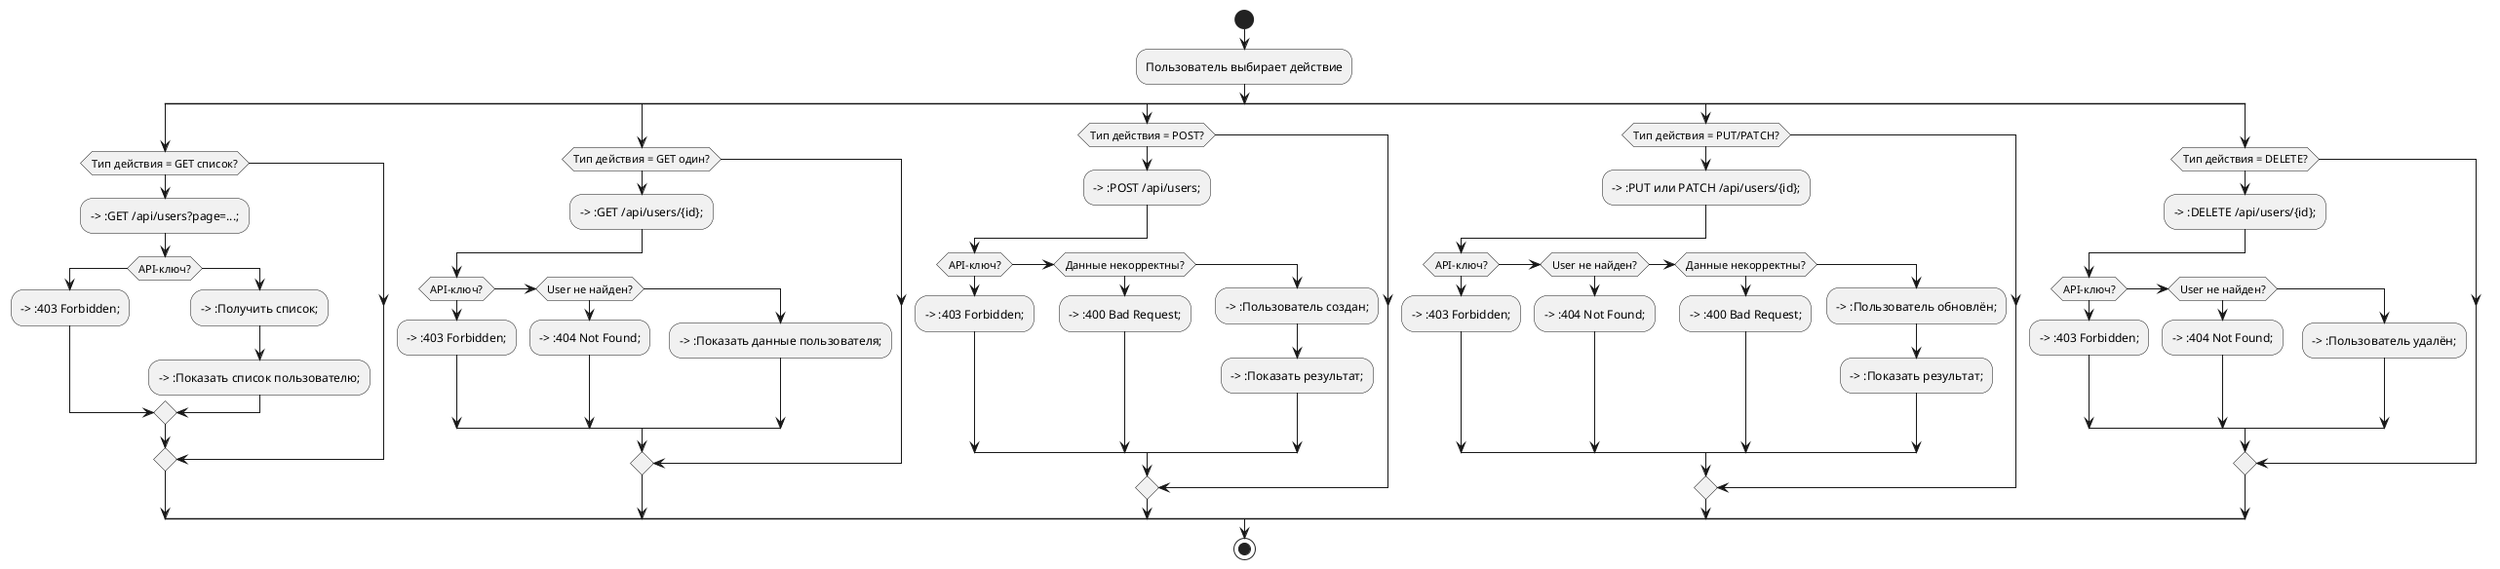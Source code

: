 @startuml

start
:Пользователь выбирает действие;

split
    if (Тип действия = GET список?) then
        --> :GET /api/users?page=...;
        if (API-ключ?) then
            --> :403 Forbidden;
        else
            --> :Получить список;
            --> :Показать список пользователю;
        endif
    endif
split again
    if (Тип действия = GET один?) then
        --> :GET /api/users/{id};
        if (API-ключ?) then
            --> :403 Forbidden;
        elseif (User не найден?) then
            --> :404 Not Found;
        else
            --> :Показать данные пользователя;
        endif
    endif
split again
    if (Тип действия = POST?) then
        --> :POST /api/users;
        if (API-ключ?) then
            --> :403 Forbidden;
        elseif (Данные некорректны?) then
            --> :400 Bad Request;
        else
            --> :Пользователь создан;
            --> :Показать результат;
        endif
    endif
split again
    if (Тип действия = PUT/PATCH?) then
        --> :PUT или PATCH /api/users/{id};
        if (API-ключ?) then
            --> :403 Forbidden;
        elseif (User не найден?) then
            --> :404 Not Found;
        elseif (Данные некорректны?) then
            --> :400 Bad Request;
        else
            --> :Пользователь обновлён;
            --> :Показать результат;
        endif
    endif
split again
    if (Тип действия = DELETE?) then
        --> :DELETE /api/users/{id};
        if (API-ключ?) then
            --> :403 Forbidden;
        elseif (User не найден?) then
            --> :404 Not Found;
        else
            --> :Пользователь удалён;
        endif
    endif
endsplit

stop
@enduml
